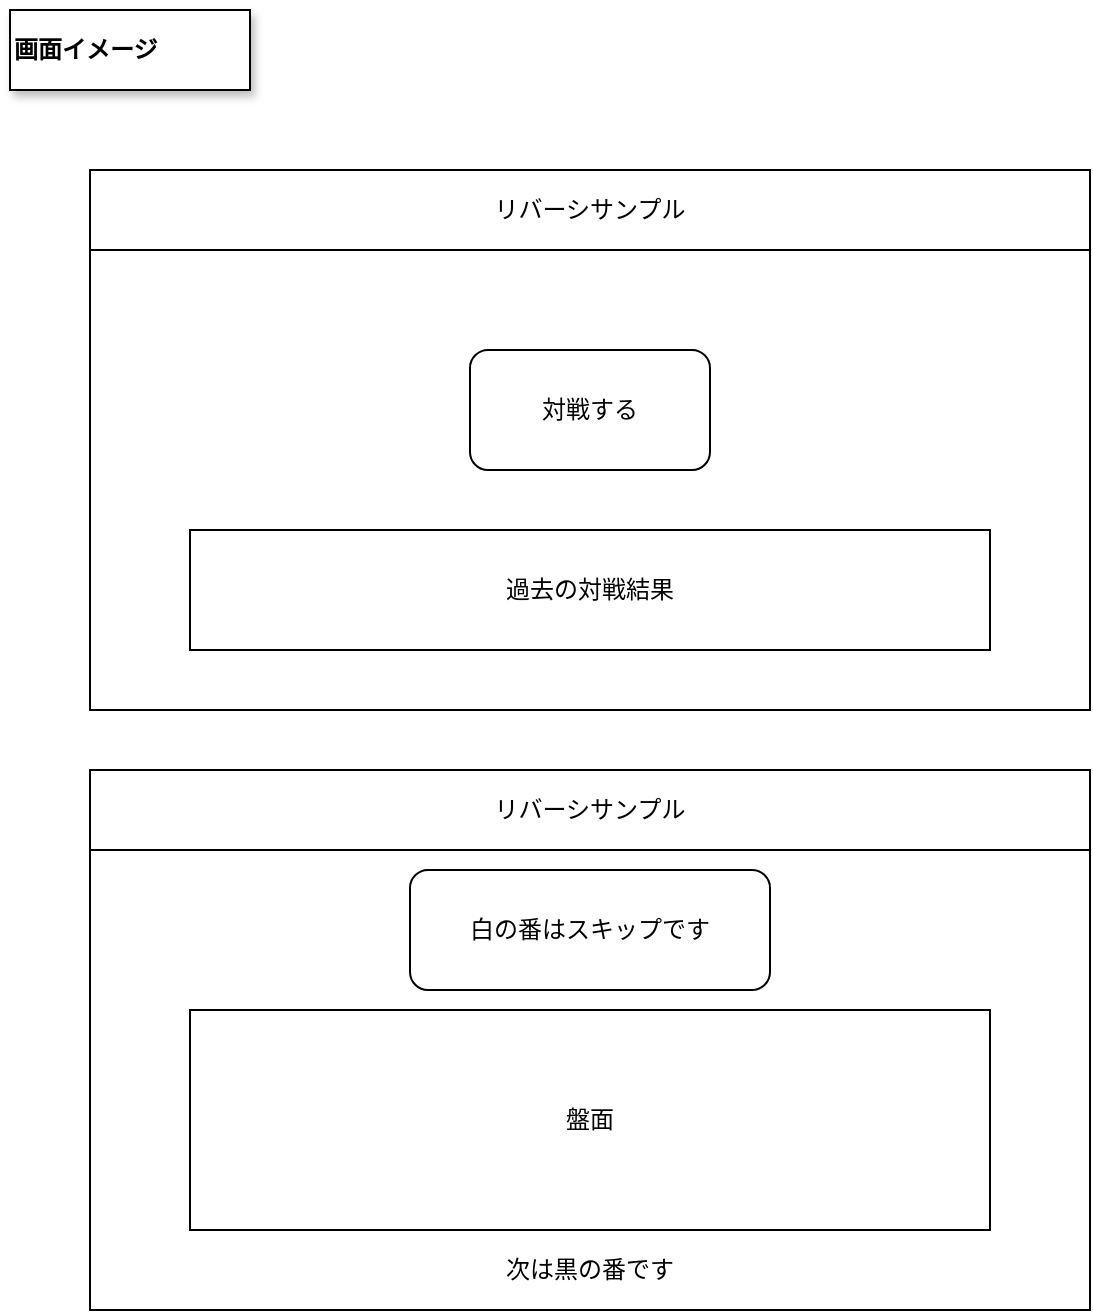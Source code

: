 <mxfile>
    <diagram id="jHlFyMmJ-Rk8G-csnYi2" name="ページ1">
        <mxGraphModel dx="1175" dy="827" grid="1" gridSize="10" guides="1" tooltips="1" connect="1" arrows="1" fold="1" page="1" pageScale="1" pageWidth="827" pageHeight="1169" math="0" shadow="0">
            <root>
                <mxCell id="0"/>
                <mxCell id="1" parent="0"/>
                <mxCell id="2" value="" style="rounded=0;whiteSpace=wrap;html=1;fillColor=none;" parent="1" vertex="1">
                    <mxGeometry x="80" y="120" width="500" height="270" as="geometry"/>
                </mxCell>
                <mxCell id="3" value="リバーシサンプル" style="rounded=0;whiteSpace=wrap;html=1;fillColor=none;" parent="1" vertex="1">
                    <mxGeometry x="80" y="120" width="500" height="40" as="geometry"/>
                </mxCell>
                <mxCell id="4" value="対戦する" style="rounded=1;whiteSpace=wrap;html=1;fillColor=none;" parent="1" vertex="1">
                    <mxGeometry x="270" y="210" width="120" height="60" as="geometry"/>
                </mxCell>
                <mxCell id="5" value="画面イメージ" style="rounded=0;whiteSpace=wrap;html=1;align=left;shadow=1;fontStyle=1" parent="1" vertex="1">
                    <mxGeometry x="40" y="40" width="120" height="40" as="geometry"/>
                </mxCell>
                <mxCell id="6" value="過去の対戦結果" style="rounded=0;whiteSpace=wrap;html=1;fillColor=none;" parent="1" vertex="1">
                    <mxGeometry x="130" y="300" width="400" height="60" as="geometry"/>
                </mxCell>
                <mxCell id="7" value="" style="rounded=0;whiteSpace=wrap;html=1;fillColor=none;" parent="1" vertex="1">
                    <mxGeometry x="80" y="420" width="500" height="270" as="geometry"/>
                </mxCell>
                <mxCell id="8" value="リバーシサンプル" style="rounded=0;whiteSpace=wrap;html=1;fillColor=none;" parent="1" vertex="1">
                    <mxGeometry x="80" y="420" width="500" height="40" as="geometry"/>
                </mxCell>
                <mxCell id="9" value="白の番はスキップです" style="rounded=1;whiteSpace=wrap;html=1;fillColor=none;" parent="1" vertex="1">
                    <mxGeometry x="240" y="470" width="180" height="60" as="geometry"/>
                </mxCell>
                <mxCell id="10" value="盤面" style="rounded=0;whiteSpace=wrap;html=1;fillColor=none;" parent="1" vertex="1">
                    <mxGeometry x="130" y="540" width="400" height="110" as="geometry"/>
                </mxCell>
                <mxCell id="12" value="次は黒の番です" style="rounded=0;whiteSpace=wrap;html=1;fillColor=none;strokeColor=none;" parent="1" vertex="1">
                    <mxGeometry x="130" y="660" width="400" height="20" as="geometry"/>
                </mxCell>
            </root>
        </mxGraphModel>
    </diagram>
</mxfile>
